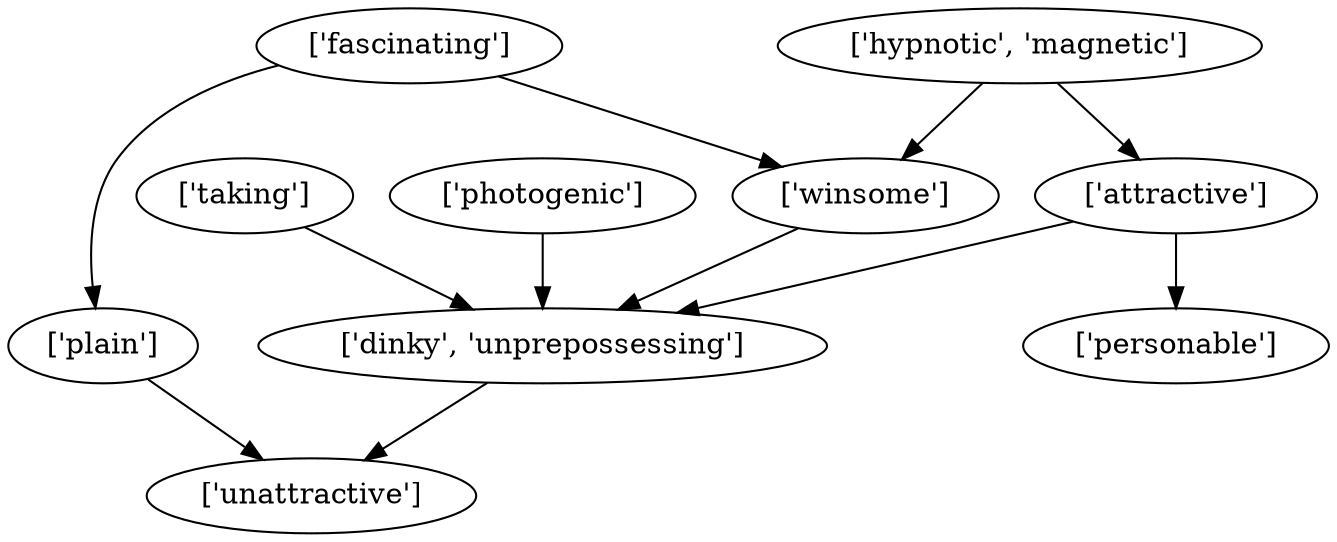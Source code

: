 strict digraph  {
	"['fascinating']" -> "['winsome']";
	"['fascinating']" -> "['plain']";
	"['winsome']" -> "['dinky', 'unprepossessing']";
	"['plain']" -> "['unattractive']";
	"['dinky', 'unprepossessing']" -> "['unattractive']";
	"['taking']" -> "['dinky', 'unprepossessing']";
	"['photogenic']" -> "['dinky', 'unprepossessing']";
	"['hypnotic', 'magnetic']" -> "['winsome']";
	"['hypnotic', 'magnetic']" -> "['attractive']";
	"['attractive']" -> "['dinky', 'unprepossessing']";
	"['attractive']" -> "['personable']";
}
